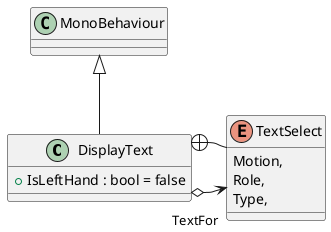 @startuml
class DisplayText {
    + IsLeftHand : bool = false
}
enum TextSelect {
    Motion,
    Role,
    Type,
}
MonoBehaviour <|-- DisplayText
DisplayText o-> "TextFor" TextSelect
DisplayText +-- TextSelect
@enduml
